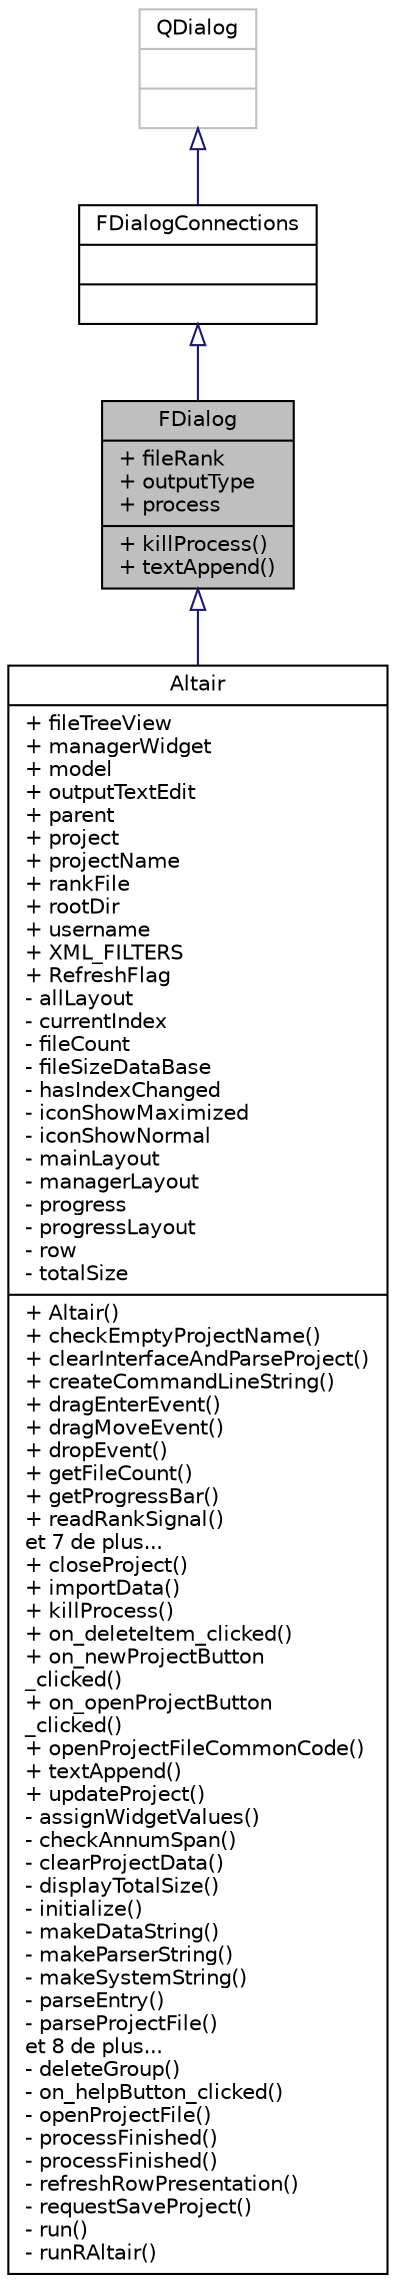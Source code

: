 digraph "FDialog"
{
 // INTERACTIVE_SVG=YES
  edge [fontname="Helvetica",fontsize="10",labelfontname="Helvetica",labelfontsize="10"];
  node [fontname="Helvetica",fontsize="10",shape=record];
  Node0 [label="{FDialog\n|+ fileRank\l+ outputType\l+ process\l|+ killProcess()\l+ textAppend()\l}",height=0.2,width=0.4,color="black", fillcolor="grey75", style="filled", fontcolor="black"];
  Node1 -> Node0 [dir="back",color="midnightblue",fontsize="10",style="solid",arrowtail="onormal",fontname="Helvetica"];
  Node1 [label="{FDialogConnections\n||}",height=0.2,width=0.4,color="black", fillcolor="white", style="filled",URL="$class_f_dialog_connections.html"];
  Node2 -> Node1 [dir="back",color="midnightblue",fontsize="10",style="solid",arrowtail="onormal",fontname="Helvetica"];
  Node2 [label="{QDialog\n||}",height=0.2,width=0.4,color="grey75", fillcolor="white", style="filled"];
  Node0 -> Node3 [dir="back",color="midnightblue",fontsize="10",style="solid",arrowtail="onormal",fontname="Helvetica"];
  Node3 [label="{Altair\n|+ fileTreeView\l+ managerWidget\l+ model\l+ outputTextEdit\l+ parent\l+ project\l+ projectName\l+ rankFile\l+ rootDir\l+ username\l+ XML_FILTERS\l+ RefreshFlag\l- allLayout\l- currentIndex\l- fileCount\l- fileSizeDataBase\l- hasIndexChanged\l- iconShowMaximized\l- iconShowNormal\l- mainLayout\l- managerLayout\l- progress\l- progressLayout\l- row\l- totalSize\l|+ Altair()\l+ checkEmptyProjectName()\l+ clearInterfaceAndParseProject()\l+ createCommandLineString()\l+ dragEnterEvent()\l+ dragMoveEvent()\l+ dropEvent()\l+ getFileCount()\l+ getProgressBar()\l+ readRankSignal()\let 7 de plus...\l+ closeProject()\l+ importData()\l+ killProcess()\l+ on_deleteItem_clicked()\l+ on_newProjectButton\l_clicked()\l+ on_openProjectButton\l_clicked()\l+ openProjectFileCommonCode()\l+ textAppend()\l+ updateProject()\l- assignWidgetValues()\l- checkAnnumSpan()\l- clearProjectData()\l- displayTotalSize()\l- initialize()\l- makeDataString()\l- makeParserString()\l- makeSystemString()\l- parseEntry()\l- parseProjectFile()\let 8 de plus...\l- deleteGroup()\l- on_helpButton_clicked()\l- openProjectFile()\l- processFinished()\l- processFinished()\l- refreshRowPresentation()\l- requestSaveProject()\l- run()\l- runRAltair()\l}",height=0.2,width=0.4,color="black", fillcolor="white", style="filled",URL="$class_altair.html",tooltip="Classe Altair, agent de la classe MainWindow qui implémente les fonctions globales de l&#39;interface gra..."];
}
